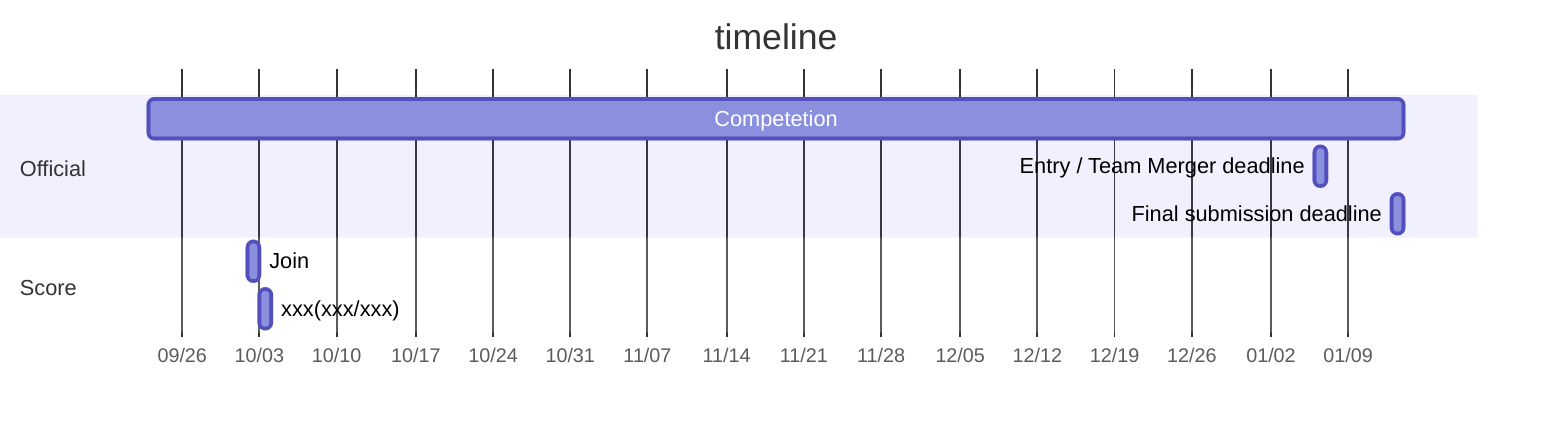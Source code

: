 gantt
  title timeline
  dateFormat YYYY-MM-DD
  axisFormat  %m/%d
  section Official
  Competetion: a1, 2021-09-23, 2022-01-14
  Entry / Team Merger deadline: a3, 2022-01-06, 2022-01-07
  Final submission deadline: a2, 2022-01-13, 2022-01-14

  section Score
  Join:2021-10-02, 2021-10-03
  xxx(xxx/xxx): 2021-10-03, 2021-10-04